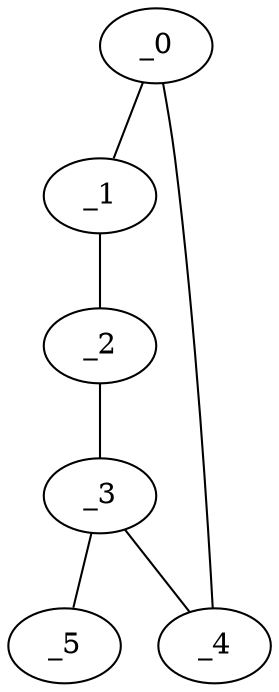 graph AP1_0004 {
	_0	 [x="0.71",
		y="0.948388"];
	_1	 [x="1.23894",
		y="2.11174"];
	_0 -- _1;
	_4	 [x="1.98981",
		y="1.8907"];
	_0 -- _4;
	_2	 [x="2.48419",
		y="0.852876"];
	_1 -- _2;
	_3	 [x="0.88",
		y="1.49"];
	_2 -- _3;
	_3 -- _4;
	_5	 [x="0.447479",
		y="0.875287"];
	_3 -- _5;
}
